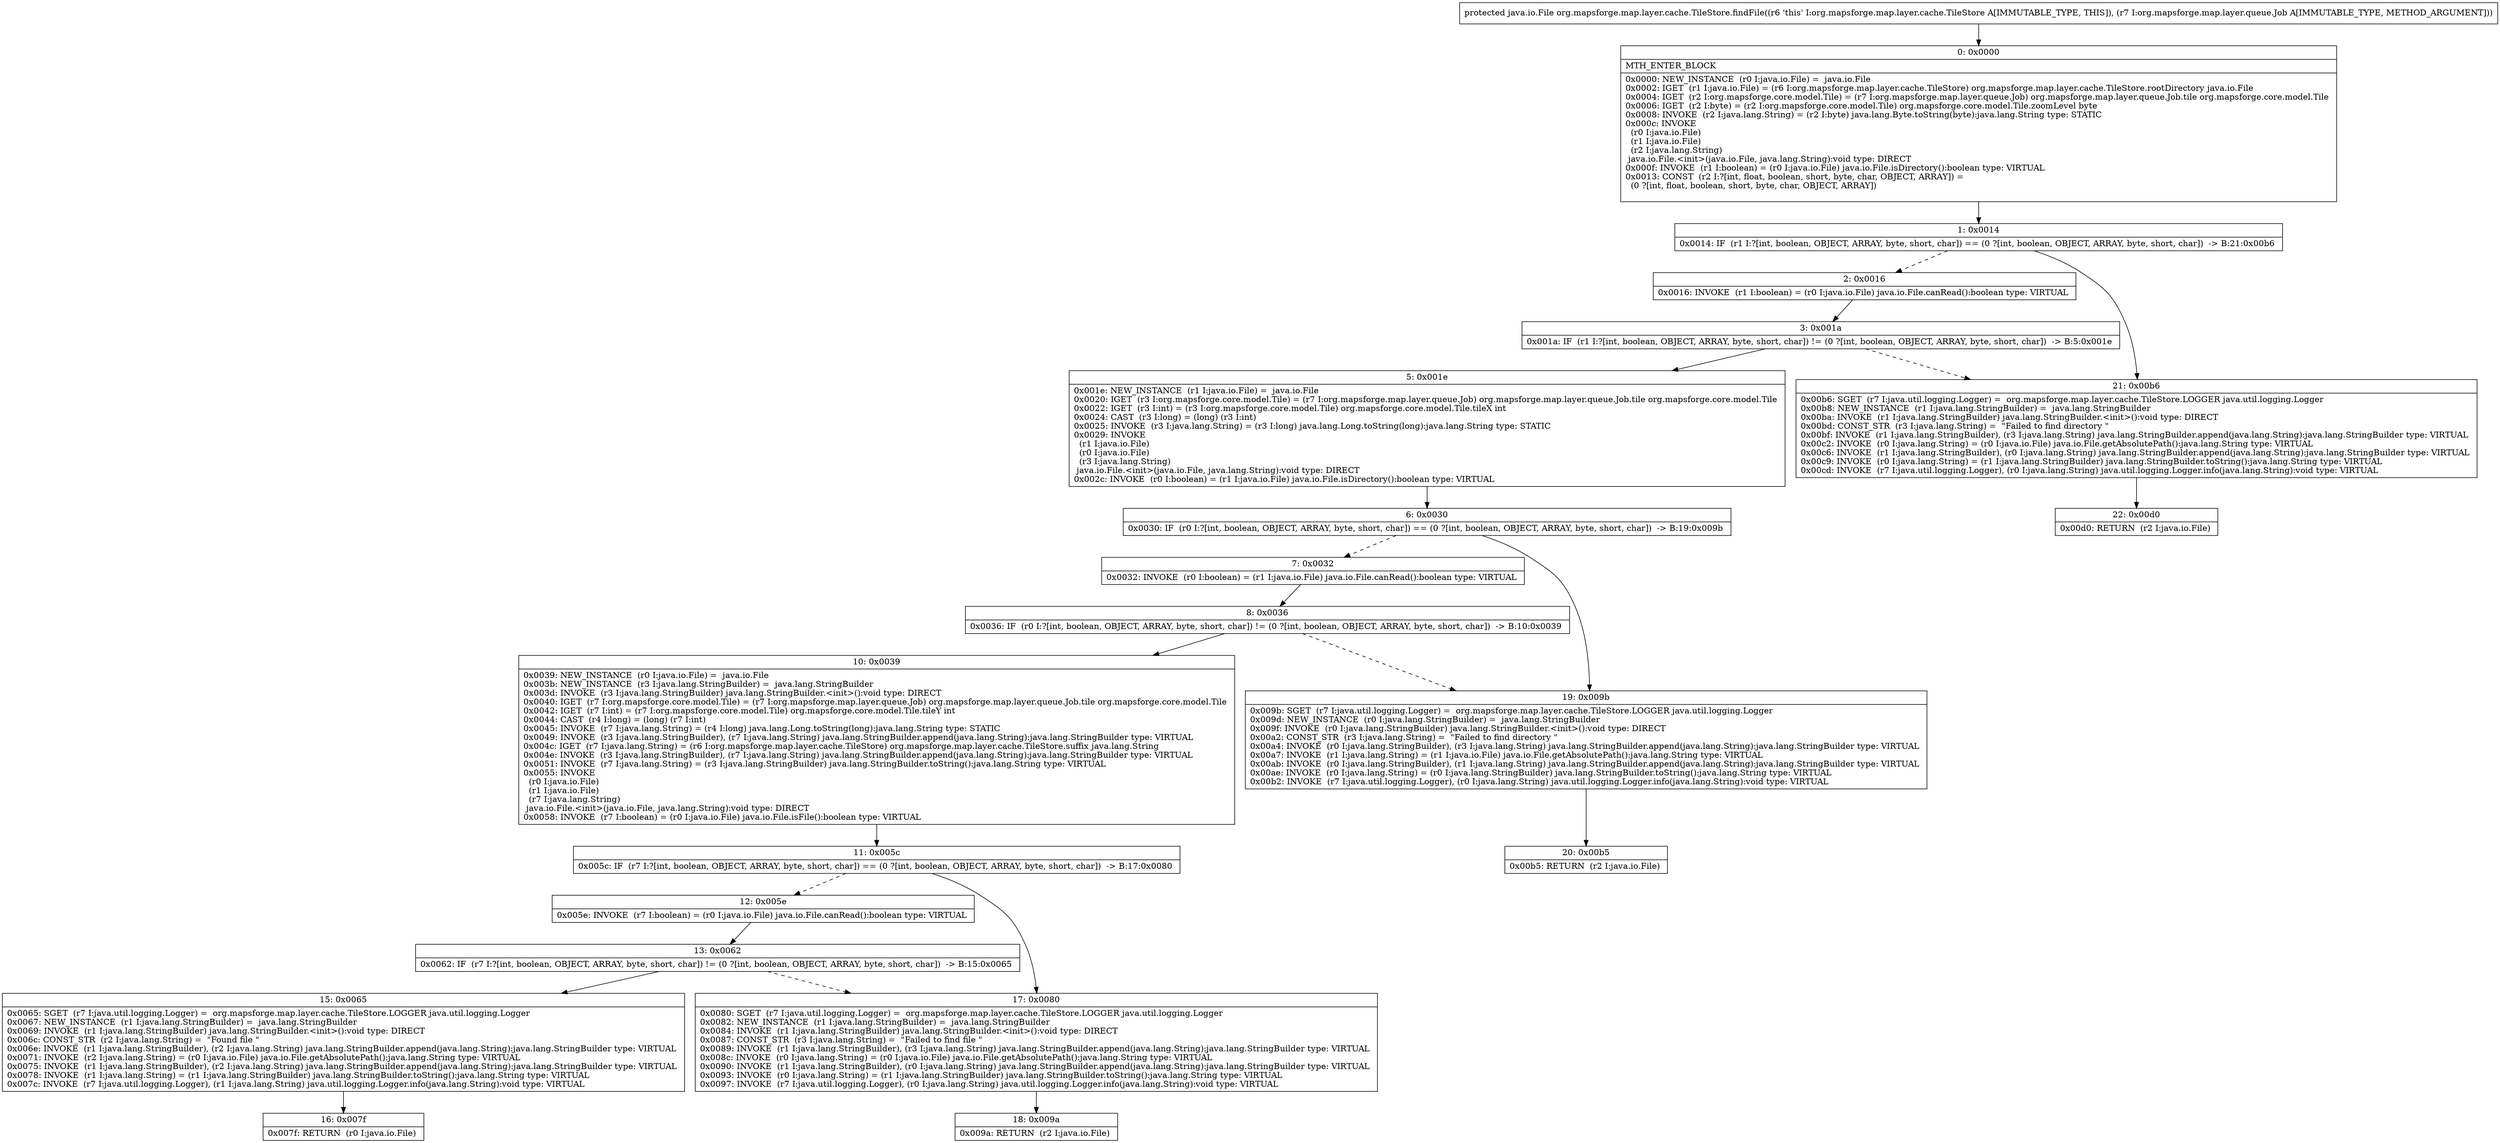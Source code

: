 digraph "CFG fororg.mapsforge.map.layer.cache.TileStore.findFile(Lorg\/mapsforge\/map\/layer\/queue\/Job;)Ljava\/io\/File;" {
Node_0 [shape=record,label="{0\:\ 0x0000|MTH_ENTER_BLOCK\l|0x0000: NEW_INSTANCE  (r0 I:java.io.File) =  java.io.File \l0x0002: IGET  (r1 I:java.io.File) = (r6 I:org.mapsforge.map.layer.cache.TileStore) org.mapsforge.map.layer.cache.TileStore.rootDirectory java.io.File \l0x0004: IGET  (r2 I:org.mapsforge.core.model.Tile) = (r7 I:org.mapsforge.map.layer.queue.Job) org.mapsforge.map.layer.queue.Job.tile org.mapsforge.core.model.Tile \l0x0006: IGET  (r2 I:byte) = (r2 I:org.mapsforge.core.model.Tile) org.mapsforge.core.model.Tile.zoomLevel byte \l0x0008: INVOKE  (r2 I:java.lang.String) = (r2 I:byte) java.lang.Byte.toString(byte):java.lang.String type: STATIC \l0x000c: INVOKE  \l  (r0 I:java.io.File)\l  (r1 I:java.io.File)\l  (r2 I:java.lang.String)\l java.io.File.\<init\>(java.io.File, java.lang.String):void type: DIRECT \l0x000f: INVOKE  (r1 I:boolean) = (r0 I:java.io.File) java.io.File.isDirectory():boolean type: VIRTUAL \l0x0013: CONST  (r2 I:?[int, float, boolean, short, byte, char, OBJECT, ARRAY]) = \l  (0 ?[int, float, boolean, short, byte, char, OBJECT, ARRAY])\l \l}"];
Node_1 [shape=record,label="{1\:\ 0x0014|0x0014: IF  (r1 I:?[int, boolean, OBJECT, ARRAY, byte, short, char]) == (0 ?[int, boolean, OBJECT, ARRAY, byte, short, char])  \-\> B:21:0x00b6 \l}"];
Node_2 [shape=record,label="{2\:\ 0x0016|0x0016: INVOKE  (r1 I:boolean) = (r0 I:java.io.File) java.io.File.canRead():boolean type: VIRTUAL \l}"];
Node_3 [shape=record,label="{3\:\ 0x001a|0x001a: IF  (r1 I:?[int, boolean, OBJECT, ARRAY, byte, short, char]) != (0 ?[int, boolean, OBJECT, ARRAY, byte, short, char])  \-\> B:5:0x001e \l}"];
Node_5 [shape=record,label="{5\:\ 0x001e|0x001e: NEW_INSTANCE  (r1 I:java.io.File) =  java.io.File \l0x0020: IGET  (r3 I:org.mapsforge.core.model.Tile) = (r7 I:org.mapsforge.map.layer.queue.Job) org.mapsforge.map.layer.queue.Job.tile org.mapsforge.core.model.Tile \l0x0022: IGET  (r3 I:int) = (r3 I:org.mapsforge.core.model.Tile) org.mapsforge.core.model.Tile.tileX int \l0x0024: CAST  (r3 I:long) = (long) (r3 I:int) \l0x0025: INVOKE  (r3 I:java.lang.String) = (r3 I:long) java.lang.Long.toString(long):java.lang.String type: STATIC \l0x0029: INVOKE  \l  (r1 I:java.io.File)\l  (r0 I:java.io.File)\l  (r3 I:java.lang.String)\l java.io.File.\<init\>(java.io.File, java.lang.String):void type: DIRECT \l0x002c: INVOKE  (r0 I:boolean) = (r1 I:java.io.File) java.io.File.isDirectory():boolean type: VIRTUAL \l}"];
Node_6 [shape=record,label="{6\:\ 0x0030|0x0030: IF  (r0 I:?[int, boolean, OBJECT, ARRAY, byte, short, char]) == (0 ?[int, boolean, OBJECT, ARRAY, byte, short, char])  \-\> B:19:0x009b \l}"];
Node_7 [shape=record,label="{7\:\ 0x0032|0x0032: INVOKE  (r0 I:boolean) = (r1 I:java.io.File) java.io.File.canRead():boolean type: VIRTUAL \l}"];
Node_8 [shape=record,label="{8\:\ 0x0036|0x0036: IF  (r0 I:?[int, boolean, OBJECT, ARRAY, byte, short, char]) != (0 ?[int, boolean, OBJECT, ARRAY, byte, short, char])  \-\> B:10:0x0039 \l}"];
Node_10 [shape=record,label="{10\:\ 0x0039|0x0039: NEW_INSTANCE  (r0 I:java.io.File) =  java.io.File \l0x003b: NEW_INSTANCE  (r3 I:java.lang.StringBuilder) =  java.lang.StringBuilder \l0x003d: INVOKE  (r3 I:java.lang.StringBuilder) java.lang.StringBuilder.\<init\>():void type: DIRECT \l0x0040: IGET  (r7 I:org.mapsforge.core.model.Tile) = (r7 I:org.mapsforge.map.layer.queue.Job) org.mapsforge.map.layer.queue.Job.tile org.mapsforge.core.model.Tile \l0x0042: IGET  (r7 I:int) = (r7 I:org.mapsforge.core.model.Tile) org.mapsforge.core.model.Tile.tileY int \l0x0044: CAST  (r4 I:long) = (long) (r7 I:int) \l0x0045: INVOKE  (r7 I:java.lang.String) = (r4 I:long) java.lang.Long.toString(long):java.lang.String type: STATIC \l0x0049: INVOKE  (r3 I:java.lang.StringBuilder), (r7 I:java.lang.String) java.lang.StringBuilder.append(java.lang.String):java.lang.StringBuilder type: VIRTUAL \l0x004c: IGET  (r7 I:java.lang.String) = (r6 I:org.mapsforge.map.layer.cache.TileStore) org.mapsforge.map.layer.cache.TileStore.suffix java.lang.String \l0x004e: INVOKE  (r3 I:java.lang.StringBuilder), (r7 I:java.lang.String) java.lang.StringBuilder.append(java.lang.String):java.lang.StringBuilder type: VIRTUAL \l0x0051: INVOKE  (r7 I:java.lang.String) = (r3 I:java.lang.StringBuilder) java.lang.StringBuilder.toString():java.lang.String type: VIRTUAL \l0x0055: INVOKE  \l  (r0 I:java.io.File)\l  (r1 I:java.io.File)\l  (r7 I:java.lang.String)\l java.io.File.\<init\>(java.io.File, java.lang.String):void type: DIRECT \l0x0058: INVOKE  (r7 I:boolean) = (r0 I:java.io.File) java.io.File.isFile():boolean type: VIRTUAL \l}"];
Node_11 [shape=record,label="{11\:\ 0x005c|0x005c: IF  (r7 I:?[int, boolean, OBJECT, ARRAY, byte, short, char]) == (0 ?[int, boolean, OBJECT, ARRAY, byte, short, char])  \-\> B:17:0x0080 \l}"];
Node_12 [shape=record,label="{12\:\ 0x005e|0x005e: INVOKE  (r7 I:boolean) = (r0 I:java.io.File) java.io.File.canRead():boolean type: VIRTUAL \l}"];
Node_13 [shape=record,label="{13\:\ 0x0062|0x0062: IF  (r7 I:?[int, boolean, OBJECT, ARRAY, byte, short, char]) != (0 ?[int, boolean, OBJECT, ARRAY, byte, short, char])  \-\> B:15:0x0065 \l}"];
Node_15 [shape=record,label="{15\:\ 0x0065|0x0065: SGET  (r7 I:java.util.logging.Logger) =  org.mapsforge.map.layer.cache.TileStore.LOGGER java.util.logging.Logger \l0x0067: NEW_INSTANCE  (r1 I:java.lang.StringBuilder) =  java.lang.StringBuilder \l0x0069: INVOKE  (r1 I:java.lang.StringBuilder) java.lang.StringBuilder.\<init\>():void type: DIRECT \l0x006c: CONST_STR  (r2 I:java.lang.String) =  \"Found file \" \l0x006e: INVOKE  (r1 I:java.lang.StringBuilder), (r2 I:java.lang.String) java.lang.StringBuilder.append(java.lang.String):java.lang.StringBuilder type: VIRTUAL \l0x0071: INVOKE  (r2 I:java.lang.String) = (r0 I:java.io.File) java.io.File.getAbsolutePath():java.lang.String type: VIRTUAL \l0x0075: INVOKE  (r1 I:java.lang.StringBuilder), (r2 I:java.lang.String) java.lang.StringBuilder.append(java.lang.String):java.lang.StringBuilder type: VIRTUAL \l0x0078: INVOKE  (r1 I:java.lang.String) = (r1 I:java.lang.StringBuilder) java.lang.StringBuilder.toString():java.lang.String type: VIRTUAL \l0x007c: INVOKE  (r7 I:java.util.logging.Logger), (r1 I:java.lang.String) java.util.logging.Logger.info(java.lang.String):void type: VIRTUAL \l}"];
Node_16 [shape=record,label="{16\:\ 0x007f|0x007f: RETURN  (r0 I:java.io.File) \l}"];
Node_17 [shape=record,label="{17\:\ 0x0080|0x0080: SGET  (r7 I:java.util.logging.Logger) =  org.mapsforge.map.layer.cache.TileStore.LOGGER java.util.logging.Logger \l0x0082: NEW_INSTANCE  (r1 I:java.lang.StringBuilder) =  java.lang.StringBuilder \l0x0084: INVOKE  (r1 I:java.lang.StringBuilder) java.lang.StringBuilder.\<init\>():void type: DIRECT \l0x0087: CONST_STR  (r3 I:java.lang.String) =  \"Failed to find file \" \l0x0089: INVOKE  (r1 I:java.lang.StringBuilder), (r3 I:java.lang.String) java.lang.StringBuilder.append(java.lang.String):java.lang.StringBuilder type: VIRTUAL \l0x008c: INVOKE  (r0 I:java.lang.String) = (r0 I:java.io.File) java.io.File.getAbsolutePath():java.lang.String type: VIRTUAL \l0x0090: INVOKE  (r1 I:java.lang.StringBuilder), (r0 I:java.lang.String) java.lang.StringBuilder.append(java.lang.String):java.lang.StringBuilder type: VIRTUAL \l0x0093: INVOKE  (r0 I:java.lang.String) = (r1 I:java.lang.StringBuilder) java.lang.StringBuilder.toString():java.lang.String type: VIRTUAL \l0x0097: INVOKE  (r7 I:java.util.logging.Logger), (r0 I:java.lang.String) java.util.logging.Logger.info(java.lang.String):void type: VIRTUAL \l}"];
Node_18 [shape=record,label="{18\:\ 0x009a|0x009a: RETURN  (r2 I:java.io.File) \l}"];
Node_19 [shape=record,label="{19\:\ 0x009b|0x009b: SGET  (r7 I:java.util.logging.Logger) =  org.mapsforge.map.layer.cache.TileStore.LOGGER java.util.logging.Logger \l0x009d: NEW_INSTANCE  (r0 I:java.lang.StringBuilder) =  java.lang.StringBuilder \l0x009f: INVOKE  (r0 I:java.lang.StringBuilder) java.lang.StringBuilder.\<init\>():void type: DIRECT \l0x00a2: CONST_STR  (r3 I:java.lang.String) =  \"Failed to find directory \" \l0x00a4: INVOKE  (r0 I:java.lang.StringBuilder), (r3 I:java.lang.String) java.lang.StringBuilder.append(java.lang.String):java.lang.StringBuilder type: VIRTUAL \l0x00a7: INVOKE  (r1 I:java.lang.String) = (r1 I:java.io.File) java.io.File.getAbsolutePath():java.lang.String type: VIRTUAL \l0x00ab: INVOKE  (r0 I:java.lang.StringBuilder), (r1 I:java.lang.String) java.lang.StringBuilder.append(java.lang.String):java.lang.StringBuilder type: VIRTUAL \l0x00ae: INVOKE  (r0 I:java.lang.String) = (r0 I:java.lang.StringBuilder) java.lang.StringBuilder.toString():java.lang.String type: VIRTUAL \l0x00b2: INVOKE  (r7 I:java.util.logging.Logger), (r0 I:java.lang.String) java.util.logging.Logger.info(java.lang.String):void type: VIRTUAL \l}"];
Node_20 [shape=record,label="{20\:\ 0x00b5|0x00b5: RETURN  (r2 I:java.io.File) \l}"];
Node_21 [shape=record,label="{21\:\ 0x00b6|0x00b6: SGET  (r7 I:java.util.logging.Logger) =  org.mapsforge.map.layer.cache.TileStore.LOGGER java.util.logging.Logger \l0x00b8: NEW_INSTANCE  (r1 I:java.lang.StringBuilder) =  java.lang.StringBuilder \l0x00ba: INVOKE  (r1 I:java.lang.StringBuilder) java.lang.StringBuilder.\<init\>():void type: DIRECT \l0x00bd: CONST_STR  (r3 I:java.lang.String) =  \"Failed to find directory \" \l0x00bf: INVOKE  (r1 I:java.lang.StringBuilder), (r3 I:java.lang.String) java.lang.StringBuilder.append(java.lang.String):java.lang.StringBuilder type: VIRTUAL \l0x00c2: INVOKE  (r0 I:java.lang.String) = (r0 I:java.io.File) java.io.File.getAbsolutePath():java.lang.String type: VIRTUAL \l0x00c6: INVOKE  (r1 I:java.lang.StringBuilder), (r0 I:java.lang.String) java.lang.StringBuilder.append(java.lang.String):java.lang.StringBuilder type: VIRTUAL \l0x00c9: INVOKE  (r0 I:java.lang.String) = (r1 I:java.lang.StringBuilder) java.lang.StringBuilder.toString():java.lang.String type: VIRTUAL \l0x00cd: INVOKE  (r7 I:java.util.logging.Logger), (r0 I:java.lang.String) java.util.logging.Logger.info(java.lang.String):void type: VIRTUAL \l}"];
Node_22 [shape=record,label="{22\:\ 0x00d0|0x00d0: RETURN  (r2 I:java.io.File) \l}"];
MethodNode[shape=record,label="{protected java.io.File org.mapsforge.map.layer.cache.TileStore.findFile((r6 'this' I:org.mapsforge.map.layer.cache.TileStore A[IMMUTABLE_TYPE, THIS]), (r7 I:org.mapsforge.map.layer.queue.Job A[IMMUTABLE_TYPE, METHOD_ARGUMENT])) }"];
MethodNode -> Node_0;
Node_0 -> Node_1;
Node_1 -> Node_2[style=dashed];
Node_1 -> Node_21;
Node_2 -> Node_3;
Node_3 -> Node_5;
Node_3 -> Node_21[style=dashed];
Node_5 -> Node_6;
Node_6 -> Node_7[style=dashed];
Node_6 -> Node_19;
Node_7 -> Node_8;
Node_8 -> Node_10;
Node_8 -> Node_19[style=dashed];
Node_10 -> Node_11;
Node_11 -> Node_12[style=dashed];
Node_11 -> Node_17;
Node_12 -> Node_13;
Node_13 -> Node_15;
Node_13 -> Node_17[style=dashed];
Node_15 -> Node_16;
Node_17 -> Node_18;
Node_19 -> Node_20;
Node_21 -> Node_22;
}

